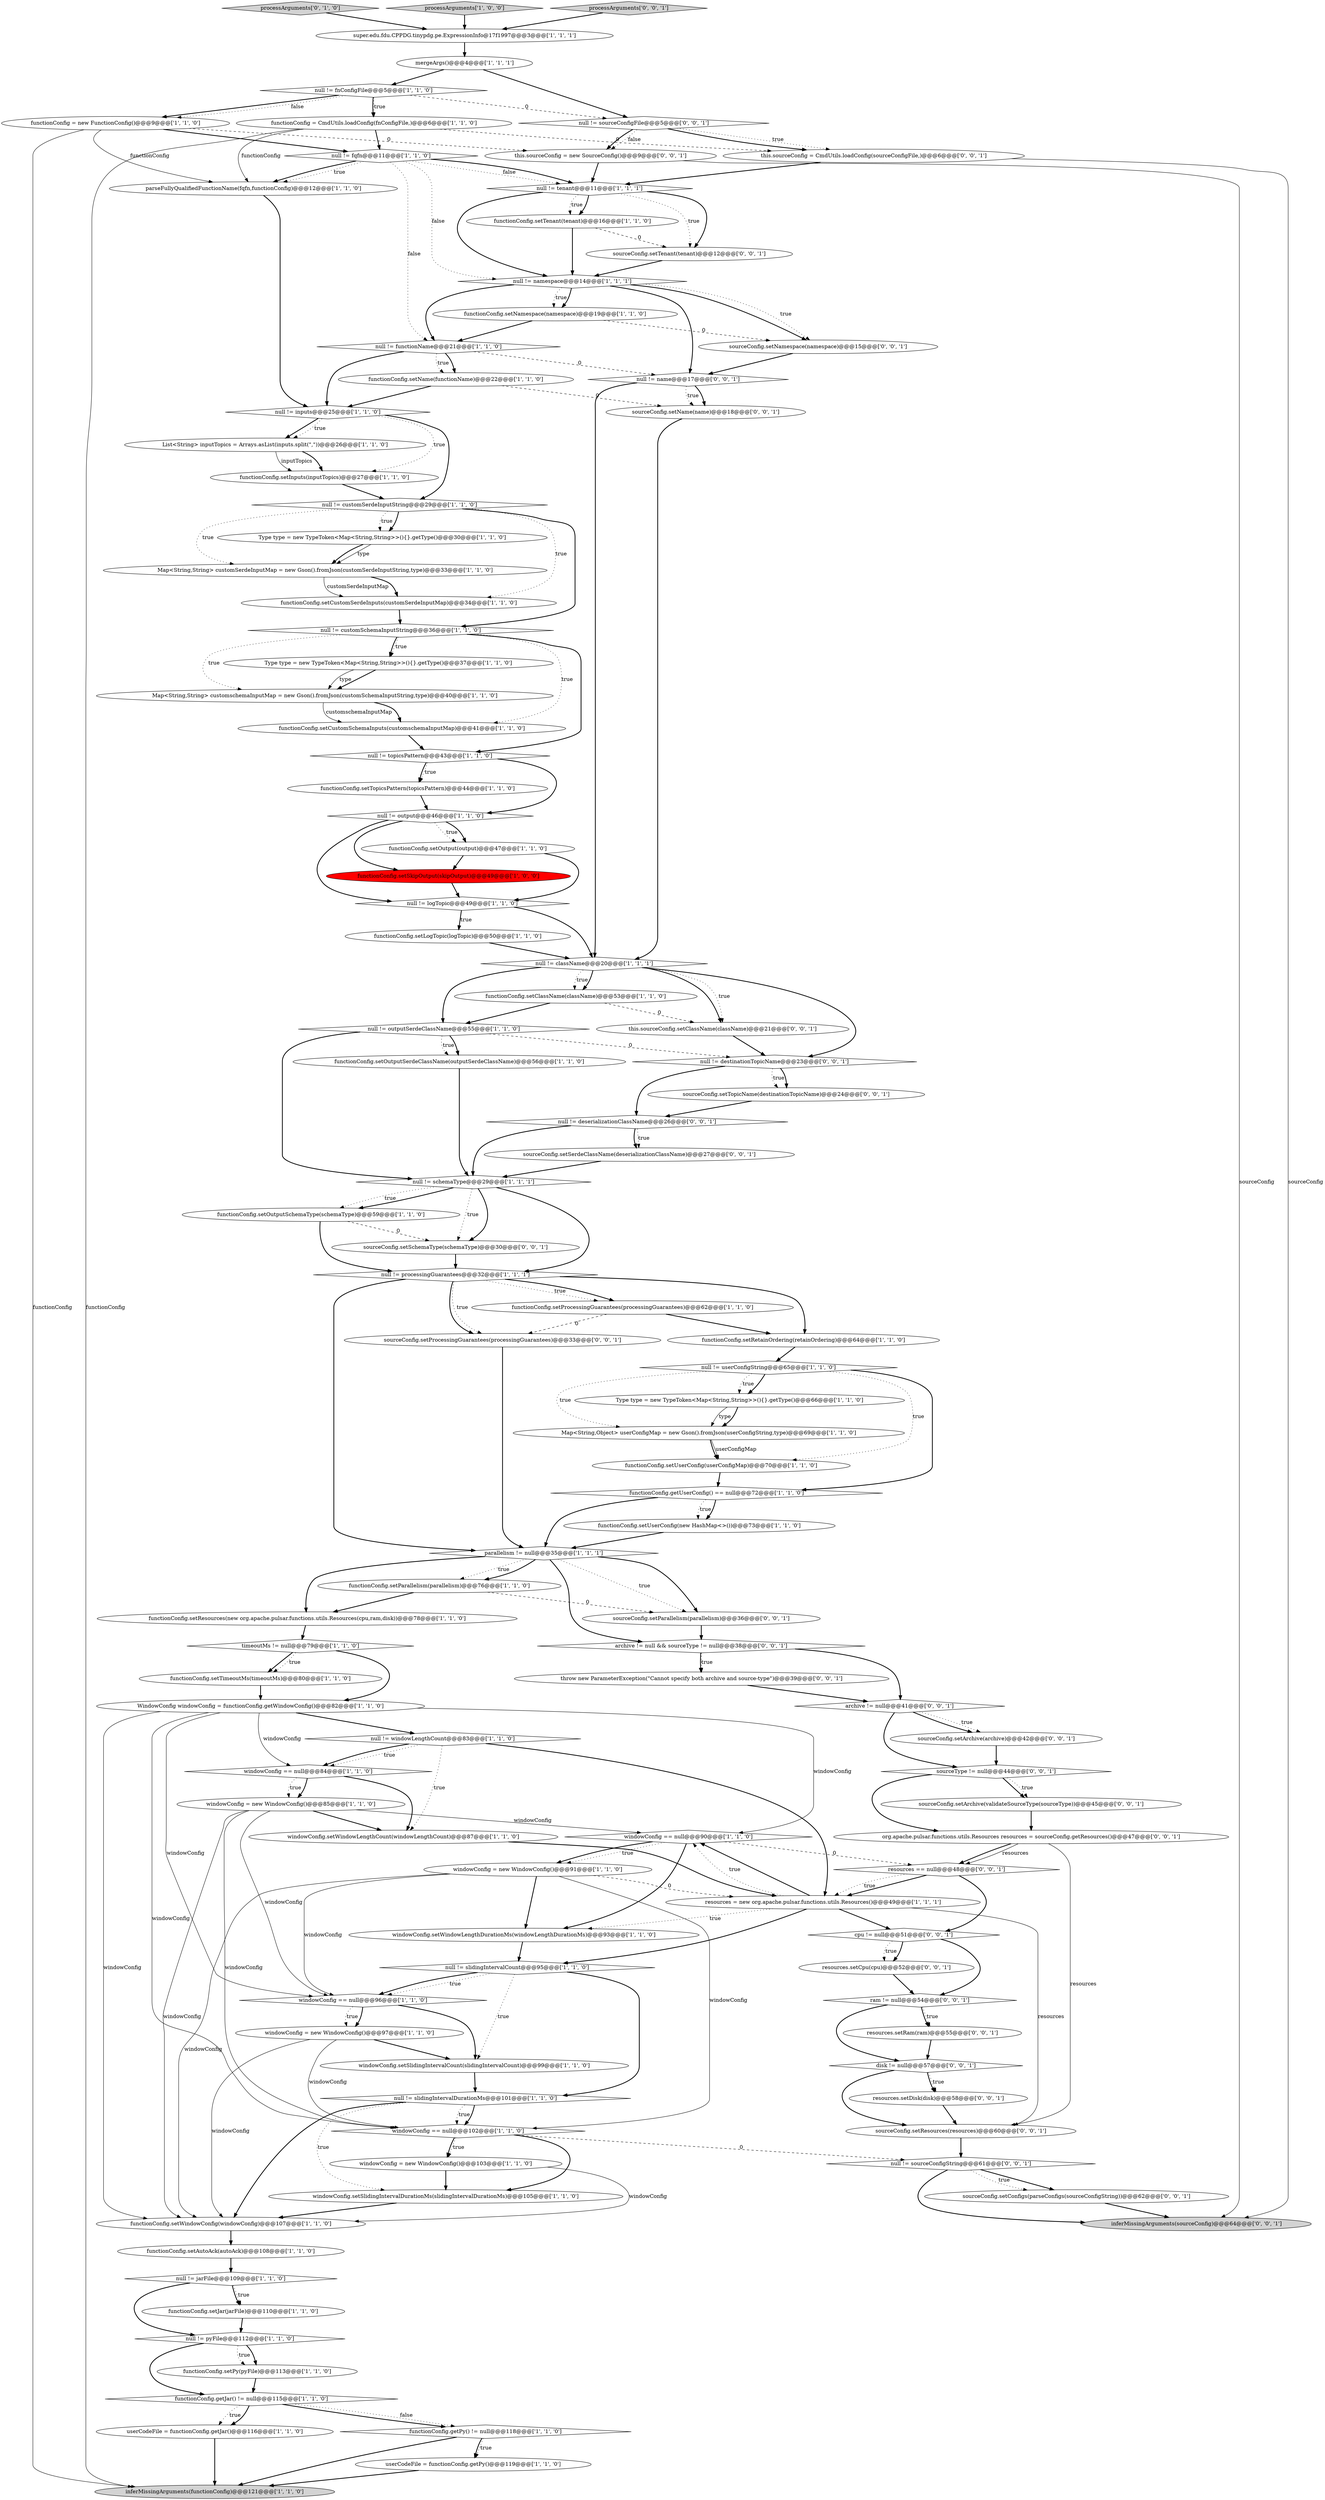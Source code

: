 digraph {
57 [style = filled, label = "windowConfig == null@@@90@@@['1', '1', '0']", fillcolor = white, shape = diamond image = "AAA0AAABBB1BBB"];
113 [style = filled, label = "sourceConfig.setSerdeClassName(deserializationClassName)@@@27@@@['0', '0', '1']", fillcolor = white, shape = ellipse image = "AAA0AAABBB3BBB"];
100 [style = filled, label = "sourceConfig.setNamespace(namespace)@@@15@@@['0', '0', '1']", fillcolor = white, shape = ellipse image = "AAA0AAABBB3BBB"];
49 [style = filled, label = "windowConfig = new WindowConfig()@@@91@@@['1', '1', '0']", fillcolor = white, shape = ellipse image = "AAA0AAABBB1BBB"];
86 [style = filled, label = "disk != null@@@57@@@['0', '0', '1']", fillcolor = white, shape = diamond image = "AAA0AAABBB3BBB"];
84 [style = filled, label = "null != deserializationClassName@@@26@@@['0', '0', '1']", fillcolor = white, shape = diamond image = "AAA0AAABBB3BBB"];
34 [style = filled, label = "Type type = new TypeToken<Map<String,String>>(){}.getType()@@@30@@@['1', '1', '0']", fillcolor = white, shape = ellipse image = "AAA0AAABBB1BBB"];
94 [style = filled, label = "archive != null@@@41@@@['0', '0', '1']", fillcolor = white, shape = diamond image = "AAA0AAABBB3BBB"];
90 [style = filled, label = "null != sourceConfigFile@@@5@@@['0', '0', '1']", fillcolor = white, shape = diamond image = "AAA0AAABBB3BBB"];
65 [style = filled, label = "functionConfig.setRetainOrdering(retainOrdering)@@@64@@@['1', '1', '0']", fillcolor = white, shape = ellipse image = "AAA0AAABBB1BBB"];
104 [style = filled, label = "sourceConfig.setArchive(validateSourceType(sourceType))@@@45@@@['0', '0', '1']", fillcolor = white, shape = ellipse image = "AAA0AAABBB3BBB"];
8 [style = filled, label = "windowConfig.setSlidingIntervalDurationMs(slidingIntervalDurationMs)@@@105@@@['1', '1', '0']", fillcolor = white, shape = ellipse image = "AAA0AAABBB1BBB"];
85 [style = filled, label = "sourceConfig.setArchive(archive)@@@42@@@['0', '0', '1']", fillcolor = white, shape = ellipse image = "AAA0AAABBB3BBB"];
105 [style = filled, label = "resources.setCpu(cpu)@@@52@@@['0', '0', '1']", fillcolor = white, shape = ellipse image = "AAA0AAABBB3BBB"];
21 [style = filled, label = "windowConfig == null@@@96@@@['1', '1', '0']", fillcolor = white, shape = diamond image = "AAA0AAABBB1BBB"];
60 [style = filled, label = "List<String> inputTopics = Arrays.asList(inputs.split(\",\"))@@@26@@@['1', '1', '0']", fillcolor = white, shape = ellipse image = "AAA0AAABBB1BBB"];
73 [style = filled, label = "functionConfig.setUserConfig(userConfigMap)@@@70@@@['1', '1', '0']", fillcolor = white, shape = ellipse image = "AAA0AAABBB1BBB"];
111 [style = filled, label = "sourceType != null@@@44@@@['0', '0', '1']", fillcolor = white, shape = diamond image = "AAA0AAABBB3BBB"];
63 [style = filled, label = "functionConfig.setParallelism(parallelism)@@@76@@@['1', '1', '0']", fillcolor = white, shape = ellipse image = "AAA0AAABBB1BBB"];
18 [style = filled, label = "functionConfig.setCustomSchemaInputs(customschemaInputMap)@@@41@@@['1', '1', '0']", fillcolor = white, shape = ellipse image = "AAA0AAABBB1BBB"];
7 [style = filled, label = "resources = new org.apache.pulsar.functions.utils.Resources()@@@49@@@['1', '1', '1']", fillcolor = white, shape = ellipse image = "AAA0AAABBB1BBB"];
55 [style = filled, label = "windowConfig.setWindowLengthDurationMs(windowLengthDurationMs)@@@93@@@['1', '1', '0']", fillcolor = white, shape = ellipse image = "AAA0AAABBB1BBB"];
91 [style = filled, label = "cpu != null@@@51@@@['0', '0', '1']", fillcolor = white, shape = diamond image = "AAA0AAABBB3BBB"];
88 [style = filled, label = "sourceConfig.setName(name)@@@18@@@['0', '0', '1']", fillcolor = white, shape = ellipse image = "AAA0AAABBB3BBB"];
3 [style = filled, label = "null != output@@@46@@@['1', '1', '0']", fillcolor = white, shape = diamond image = "AAA0AAABBB1BBB"];
82 [style = filled, label = "ram != null@@@54@@@['0', '0', '1']", fillcolor = white, shape = diamond image = "AAA0AAABBB3BBB"];
87 [style = filled, label = "sourceConfig.setSchemaType(schemaType)@@@30@@@['0', '0', '1']", fillcolor = white, shape = ellipse image = "AAA0AAABBB3BBB"];
1 [style = filled, label = "functionConfig.setClassName(className)@@@53@@@['1', '1', '0']", fillcolor = white, shape = ellipse image = "AAA0AAABBB1BBB"];
42 [style = filled, label = "functionConfig.setWindowConfig(windowConfig)@@@107@@@['1', '1', '0']", fillcolor = white, shape = ellipse image = "AAA0AAABBB1BBB"];
36 [style = filled, label = "functionConfig.setOutputSchemaType(schemaType)@@@59@@@['1', '1', '0']", fillcolor = white, shape = ellipse image = "AAA0AAABBB1BBB"];
31 [style = filled, label = "null != slidingIntervalDurationMs@@@101@@@['1', '1', '0']", fillcolor = white, shape = diamond image = "AAA0AAABBB1BBB"];
67 [style = filled, label = "null != windowLengthCount@@@83@@@['1', '1', '0']", fillcolor = white, shape = diamond image = "AAA0AAABBB1BBB"];
68 [style = filled, label = "windowConfig = new WindowConfig()@@@85@@@['1', '1', '0']", fillcolor = white, shape = ellipse image = "AAA0AAABBB1BBB"];
53 [style = filled, label = "functionConfig.setNamespace(namespace)@@@19@@@['1', '1', '0']", fillcolor = white, shape = ellipse image = "AAA0AAABBB1BBB"];
79 [style = filled, label = "userCodeFile = functionConfig.getPy()@@@119@@@['1', '1', '0']", fillcolor = white, shape = ellipse image = "AAA0AAABBB1BBB"];
28 [style = filled, label = "windowConfig = new WindowConfig()@@@103@@@['1', '1', '0']", fillcolor = white, shape = ellipse image = "AAA0AAABBB1BBB"];
72 [style = filled, label = "windowConfig.setWindowLengthCount(windowLengthCount)@@@87@@@['1', '1', '0']", fillcolor = white, shape = ellipse image = "AAA0AAABBB1BBB"];
38 [style = filled, label = "functionConfig.setSkipOutput(skipOutput)@@@49@@@['1', '0', '0']", fillcolor = red, shape = ellipse image = "AAA1AAABBB1BBB"];
76 [style = filled, label = "functionConfig.setTopicsPattern(topicsPattern)@@@44@@@['1', '1', '0']", fillcolor = white, shape = ellipse image = "AAA0AAABBB1BBB"];
23 [style = filled, label = "parseFullyQualifiedFunctionName(fqfn,functionConfig)@@@12@@@['1', '1', '0']", fillcolor = white, shape = ellipse image = "AAA0AAABBB1BBB"];
30 [style = filled, label = "null != outputSerdeClassName@@@55@@@['1', '1', '0']", fillcolor = white, shape = diamond image = "AAA0AAABBB1BBB"];
61 [style = filled, label = "null != fqfn@@@11@@@['1', '1', '0']", fillcolor = white, shape = diamond image = "AAA0AAABBB1BBB"];
101 [style = filled, label = "null != name@@@17@@@['0', '0', '1']", fillcolor = white, shape = diamond image = "AAA0AAABBB3BBB"];
13 [style = filled, label = "userCodeFile = functionConfig.getJar()@@@116@@@['1', '1', '0']", fillcolor = white, shape = ellipse image = "AAA0AAABBB1BBB"];
32 [style = filled, label = "functionConfig.getJar() != null@@@115@@@['1', '1', '0']", fillcolor = white, shape = diamond image = "AAA0AAABBB1BBB"];
41 [style = filled, label = "functionConfig.getUserConfig() == null@@@72@@@['1', '1', '0']", fillcolor = white, shape = diamond image = "AAA0AAABBB1BBB"];
20 [style = filled, label = "Type type = new TypeToken<Map<String,String>>(){}.getType()@@@66@@@['1', '1', '0']", fillcolor = white, shape = ellipse image = "AAA0AAABBB1BBB"];
48 [style = filled, label = "functionConfig.setTimeoutMs(timeoutMs)@@@80@@@['1', '1', '0']", fillcolor = white, shape = ellipse image = "AAA0AAABBB1BBB"];
19 [style = filled, label = "null != customSerdeInputString@@@29@@@['1', '1', '0']", fillcolor = white, shape = diamond image = "AAA0AAABBB1BBB"];
74 [style = filled, label = "timeoutMs != null@@@79@@@['1', '1', '0']", fillcolor = white, shape = diamond image = "AAA0AAABBB1BBB"];
112 [style = filled, label = "this.sourceConfig = new SourceConfig()@@@9@@@['0', '0', '1']", fillcolor = white, shape = ellipse image = "AAA0AAABBB3BBB"];
99 [style = filled, label = "resources == null@@@48@@@['0', '0', '1']", fillcolor = white, shape = diamond image = "AAA0AAABBB3BBB"];
37 [style = filled, label = "functionConfig.setProcessingGuarantees(processingGuarantees)@@@62@@@['1', '1', '0']", fillcolor = white, shape = ellipse image = "AAA0AAABBB1BBB"];
45 [style = filled, label = "parallelism != null@@@35@@@['1', '1', '1']", fillcolor = white, shape = diamond image = "AAA0AAABBB1BBB"];
102 [style = filled, label = "sourceConfig.setConfigs(parseConfigs(sourceConfigString))@@@62@@@['0', '0', '1']", fillcolor = white, shape = ellipse image = "AAA0AAABBB3BBB"];
22 [style = filled, label = "windowConfig == null@@@102@@@['1', '1', '0']", fillcolor = white, shape = diamond image = "AAA0AAABBB1BBB"];
54 [style = filled, label = "null != functionName@@@21@@@['1', '1', '0']", fillcolor = white, shape = diamond image = "AAA0AAABBB1BBB"];
83 [style = filled, label = "org.apache.pulsar.functions.utils.Resources resources = sourceConfig.getResources()@@@47@@@['0', '0', '1']", fillcolor = white, shape = ellipse image = "AAA0AAABBB3BBB"];
27 [style = filled, label = "null != className@@@20@@@['1', '1', '1']", fillcolor = white, shape = diamond image = "AAA0AAABBB1BBB"];
43 [style = filled, label = "null != userConfigString@@@65@@@['1', '1', '0']", fillcolor = white, shape = diamond image = "AAA0AAABBB1BBB"];
59 [style = filled, label = "null != customSchemaInputString@@@36@@@['1', '1', '0']", fillcolor = white, shape = diamond image = "AAA0AAABBB1BBB"];
46 [style = filled, label = "windowConfig = new WindowConfig()@@@97@@@['1', '1', '0']", fillcolor = white, shape = ellipse image = "AAA0AAABBB1BBB"];
109 [style = filled, label = "sourceConfig.setTopicName(destinationTopicName)@@@24@@@['0', '0', '1']", fillcolor = white, shape = ellipse image = "AAA0AAABBB3BBB"];
16 [style = filled, label = "null != fnConfigFile@@@5@@@['1', '1', '0']", fillcolor = white, shape = diamond image = "AAA0AAABBB1BBB"];
70 [style = filled, label = "functionConfig.setJar(jarFile)@@@110@@@['1', '1', '0']", fillcolor = white, shape = ellipse image = "AAA0AAABBB1BBB"];
62 [style = filled, label = "mergeArgs()@@@4@@@['1', '1', '1']", fillcolor = white, shape = ellipse image = "AAA0AAABBB1BBB"];
95 [style = filled, label = "this.sourceConfig = CmdUtils.loadConfig(sourceConfigFile,)@@@6@@@['0', '0', '1']", fillcolor = white, shape = ellipse image = "AAA0AAABBB3BBB"];
75 [style = filled, label = "functionConfig.setOutput(output)@@@47@@@['1', '1', '0']", fillcolor = white, shape = ellipse image = "AAA0AAABBB1BBB"];
108 [style = filled, label = "resources.setRam(ram)@@@55@@@['0', '0', '1']", fillcolor = white, shape = ellipse image = "AAA0AAABBB3BBB"];
35 [style = filled, label = "functionConfig.setLogTopic(logTopic)@@@50@@@['1', '1', '0']", fillcolor = white, shape = ellipse image = "AAA0AAABBB1BBB"];
51 [style = filled, label = "null != logTopic@@@49@@@['1', '1', '0']", fillcolor = white, shape = diamond image = "AAA0AAABBB1BBB"];
15 [style = filled, label = "null != jarFile@@@109@@@['1', '1', '0']", fillcolor = white, shape = diamond image = "AAA0AAABBB1BBB"];
56 [style = filled, label = "inferMissingArguments(functionConfig)@@@121@@@['1', '1', '0']", fillcolor = lightgray, shape = ellipse image = "AAA0AAABBB1BBB"];
11 [style = filled, label = "functionConfig = CmdUtils.loadConfig(fnConfigFile,)@@@6@@@['1', '1', '0']", fillcolor = white, shape = ellipse image = "AAA0AAABBB1BBB"];
40 [style = filled, label = "null != topicsPattern@@@43@@@['1', '1', '0']", fillcolor = white, shape = diamond image = "AAA0AAABBB1BBB"];
10 [style = filled, label = "functionConfig.setCustomSerdeInputs(customSerdeInputMap)@@@34@@@['1', '1', '0']", fillcolor = white, shape = ellipse image = "AAA0AAABBB1BBB"];
50 [style = filled, label = "functionConfig.getPy() != null@@@118@@@['1', '1', '0']", fillcolor = white, shape = diamond image = "AAA0AAABBB1BBB"];
110 [style = filled, label = "sourceConfig.setParallelism(parallelism)@@@36@@@['0', '0', '1']", fillcolor = white, shape = ellipse image = "AAA0AAABBB3BBB"];
103 [style = filled, label = "null != destinationTopicName@@@23@@@['0', '0', '1']", fillcolor = white, shape = diamond image = "AAA0AAABBB3BBB"];
93 [style = filled, label = "archive != null && sourceType != null@@@38@@@['0', '0', '1']", fillcolor = white, shape = diamond image = "AAA0AAABBB3BBB"];
39 [style = filled, label = "Type type = new TypeToken<Map<String,String>>(){}.getType()@@@37@@@['1', '1', '0']", fillcolor = white, shape = ellipse image = "AAA0AAABBB1BBB"];
12 [style = filled, label = "null != tenant@@@11@@@['1', '1', '1']", fillcolor = white, shape = diamond image = "AAA0AAABBB1BBB"];
24 [style = filled, label = "Map<String,Object> userConfigMap = new Gson().fromJson(userConfigString,type)@@@69@@@['1', '1', '0']", fillcolor = white, shape = ellipse image = "AAA0AAABBB1BBB"];
47 [style = filled, label = "functionConfig.setInputs(inputTopics)@@@27@@@['1', '1', '0']", fillcolor = white, shape = ellipse image = "AAA0AAABBB1BBB"];
66 [style = filled, label = "Map<String,String> customSerdeInputMap = new Gson().fromJson(customSerdeInputString,type)@@@33@@@['1', '1', '0']", fillcolor = white, shape = ellipse image = "AAA0AAABBB1BBB"];
58 [style = filled, label = "functionConfig.setUserConfig(new HashMap<>())@@@73@@@['1', '1', '0']", fillcolor = white, shape = ellipse image = "AAA0AAABBB1BBB"];
106 [style = filled, label = "sourceConfig.setTenant(tenant)@@@12@@@['0', '0', '1']", fillcolor = white, shape = ellipse image = "AAA0AAABBB3BBB"];
71 [style = filled, label = "functionConfig.setPy(pyFile)@@@113@@@['1', '1', '0']", fillcolor = white, shape = ellipse image = "AAA0AAABBB1BBB"];
33 [style = filled, label = "functionConfig = new FunctionConfig()@@@9@@@['1', '1', '0']", fillcolor = white, shape = ellipse image = "AAA0AAABBB1BBB"];
29 [style = filled, label = "windowConfig.setSlidingIntervalCount(slidingIntervalCount)@@@99@@@['1', '1', '0']", fillcolor = white, shape = ellipse image = "AAA0AAABBB1BBB"];
2 [style = filled, label = "null != processingGuarantees@@@32@@@['1', '1', '1']", fillcolor = white, shape = diamond image = "AAA0AAABBB1BBB"];
6 [style = filled, label = "null != schemaType@@@29@@@['1', '1', '1']", fillcolor = white, shape = diamond image = "AAA0AAABBB1BBB"];
0 [style = filled, label = "super.edu.fdu.CPPDG.tinypdg.pe.ExpressionInfo@17f1997@@@3@@@['1', '1', '1']", fillcolor = white, shape = ellipse image = "AAA0AAABBB1BBB"];
9 [style = filled, label = "functionConfig.setTenant(tenant)@@@16@@@['1', '1', '0']", fillcolor = white, shape = ellipse image = "AAA0AAABBB1BBB"];
64 [style = filled, label = "null != inputs@@@25@@@['1', '1', '0']", fillcolor = white, shape = diamond image = "AAA0AAABBB1BBB"];
77 [style = filled, label = "null != slidingIntervalCount@@@95@@@['1', '1', '0']", fillcolor = white, shape = diamond image = "AAA0AAABBB1BBB"];
80 [style = filled, label = "processArguments['0', '1', '0']", fillcolor = lightgray, shape = diamond image = "AAA0AAABBB2BBB"];
17 [style = filled, label = "functionConfig.setName(functionName)@@@22@@@['1', '1', '0']", fillcolor = white, shape = ellipse image = "AAA0AAABBB1BBB"];
14 [style = filled, label = "functionConfig.setResources(new org.apache.pulsar.functions.utils.Resources(cpu,ram,disk))@@@78@@@['1', '1', '0']", fillcolor = white, shape = ellipse image = "AAA0AAABBB1BBB"];
97 [style = filled, label = "null != sourceConfigString@@@61@@@['0', '0', '1']", fillcolor = white, shape = diamond image = "AAA0AAABBB3BBB"];
92 [style = filled, label = "resources.setDisk(disk)@@@58@@@['0', '0', '1']", fillcolor = white, shape = ellipse image = "AAA0AAABBB3BBB"];
107 [style = filled, label = "inferMissingArguments(sourceConfig)@@@64@@@['0', '0', '1']", fillcolor = lightgray, shape = ellipse image = "AAA0AAABBB3BBB"];
52 [style = filled, label = "null != namespace@@@14@@@['1', '1', '1']", fillcolor = white, shape = diamond image = "AAA0AAABBB1BBB"];
4 [style = filled, label = "functionConfig.setOutputSerdeClassName(outputSerdeClassName)@@@56@@@['1', '1', '0']", fillcolor = white, shape = ellipse image = "AAA0AAABBB1BBB"];
5 [style = filled, label = "functionConfig.setAutoAck(autoAck)@@@108@@@['1', '1', '0']", fillcolor = white, shape = ellipse image = "AAA0AAABBB1BBB"];
44 [style = filled, label = "processArguments['1', '0', '0']", fillcolor = lightgray, shape = diamond image = "AAA0AAABBB1BBB"];
89 [style = filled, label = "processArguments['0', '0', '1']", fillcolor = lightgray, shape = diamond image = "AAA0AAABBB3BBB"];
78 [style = filled, label = "null != pyFile@@@112@@@['1', '1', '0']", fillcolor = white, shape = diamond image = "AAA0AAABBB1BBB"];
69 [style = filled, label = "Map<String,String> customschemaInputMap = new Gson().fromJson(customSchemaInputString,type)@@@40@@@['1', '1', '0']", fillcolor = white, shape = ellipse image = "AAA0AAABBB1BBB"];
96 [style = filled, label = "sourceConfig.setProcessingGuarantees(processingGuarantees)@@@33@@@['0', '0', '1']", fillcolor = white, shape = ellipse image = "AAA0AAABBB3BBB"];
114 [style = filled, label = "throw new ParameterException(\"Cannot specify both archive and source-type\")@@@39@@@['0', '0', '1']", fillcolor = white, shape = ellipse image = "AAA0AAABBB3BBB"];
26 [style = filled, label = "windowConfig == null@@@84@@@['1', '1', '0']", fillcolor = white, shape = diamond image = "AAA0AAABBB1BBB"];
81 [style = filled, label = "this.sourceConfig.setClassName(className)@@@21@@@['0', '0', '1']", fillcolor = white, shape = ellipse image = "AAA0AAABBB3BBB"];
25 [style = filled, label = "WindowConfig windowConfig = functionConfig.getWindowConfig()@@@82@@@['1', '1', '0']", fillcolor = white, shape = ellipse image = "AAA0AAABBB1BBB"];
98 [style = filled, label = "sourceConfig.setResources(resources)@@@60@@@['0', '0', '1']", fillcolor = white, shape = ellipse image = "AAA0AAABBB3BBB"];
19->10 [style = dotted, label="true"];
22->97 [style = dashed, label="0"];
80->0 [style = bold, label=""];
34->66 [style = solid, label="type"];
27->81 [style = bold, label=""];
27->1 [style = dotted, label="true"];
33->56 [style = solid, label="functionConfig"];
39->69 [style = bold, label=""];
81->103 [style = bold, label=""];
45->63 [style = dotted, label="true"];
36->87 [style = dashed, label="0"];
61->52 [style = dotted, label="false"];
38->51 [style = bold, label=""];
3->75 [style = dotted, label="true"];
16->90 [style = dashed, label="0"];
61->54 [style = dotted, label="false"];
94->111 [style = bold, label=""];
24->73 [style = bold, label=""];
5->15 [style = bold, label=""];
75->38 [style = bold, label=""];
50->56 [style = bold, label=""];
2->37 [style = dotted, label="true"];
61->12 [style = bold, label=""];
90->112 [style = bold, label=""];
53->54 [style = bold, label=""];
3->38 [style = bold, label=""];
1->30 [style = bold, label=""];
12->9 [style = bold, label=""];
30->6 [style = bold, label=""];
49->55 [style = bold, label=""];
22->8 [style = bold, label=""];
67->72 [style = dotted, label="true"];
86->92 [style = dotted, label="true"];
91->105 [style = bold, label=""];
21->46 [style = bold, label=""];
60->47 [style = bold, label=""];
60->47 [style = solid, label="inputTopics"];
41->58 [style = dotted, label="true"];
93->94 [style = bold, label=""];
36->2 [style = bold, label=""];
99->91 [style = bold, label=""];
11->23 [style = solid, label="functionConfig"];
49->21 [style = solid, label="windowConfig"];
53->100 [style = dashed, label="0"];
59->39 [style = dotted, label="true"];
90->95 [style = dotted, label="true"];
95->107 [style = solid, label="sourceConfig"];
78->71 [style = bold, label=""];
66->10 [style = bold, label=""];
59->18 [style = dotted, label="true"];
41->45 [style = bold, label=""];
112->107 [style = solid, label="sourceConfig"];
101->27 [style = bold, label=""];
93->114 [style = bold, label=""];
32->13 [style = dotted, label="true"];
69->18 [style = bold, label=""];
9->52 [style = bold, label=""];
41->58 [style = bold, label=""];
2->96 [style = dotted, label="true"];
64->60 [style = bold, label=""];
82->108 [style = bold, label=""];
26->68 [style = bold, label=""];
52->100 [style = bold, label=""];
77->21 [style = bold, label=""];
84->113 [style = bold, label=""];
64->60 [style = dotted, label="true"];
83->98 [style = solid, label="resources"];
78->71 [style = dotted, label="true"];
92->98 [style = bold, label=""];
37->96 [style = dashed, label="0"];
103->84 [style = bold, label=""];
31->22 [style = dotted, label="true"];
19->34 [style = bold, label=""];
79->56 [style = bold, label=""];
68->42 [style = solid, label="windowConfig"];
67->26 [style = dotted, label="true"];
45->63 [style = bold, label=""];
68->72 [style = bold, label=""];
20->24 [style = solid, label="type"];
110->93 [style = bold, label=""];
57->55 [style = bold, label=""];
10->59 [style = bold, label=""];
27->30 [style = bold, label=""];
98->97 [style = bold, label=""];
97->102 [style = bold, label=""];
25->21 [style = solid, label="windowConfig"];
54->17 [style = bold, label=""];
7->57 [style = bold, label=""];
40->76 [style = bold, label=""];
76->3 [style = bold, label=""];
49->22 [style = solid, label="windowConfig"];
59->39 [style = bold, label=""];
52->100 [style = dotted, label="true"];
67->26 [style = bold, label=""];
49->7 [style = dashed, label="0"];
3->51 [style = bold, label=""];
51->35 [style = bold, label=""];
77->31 [style = bold, label=""];
40->76 [style = dotted, label="true"];
6->2 [style = bold, label=""];
15->78 [style = bold, label=""];
94->85 [style = bold, label=""];
0->62 [style = bold, label=""];
7->91 [style = bold, label=""];
17->88 [style = dashed, label="0"];
45->14 [style = bold, label=""];
97->102 [style = dotted, label="true"];
21->29 [style = bold, label=""];
26->68 [style = dotted, label="true"];
54->101 [style = dashed, label="0"];
114->94 [style = bold, label=""];
106->52 [style = bold, label=""];
101->88 [style = bold, label=""];
16->33 [style = bold, label=""];
40->3 [style = bold, label=""];
87->2 [style = bold, label=""];
71->32 [style = bold, label=""];
16->33 [style = dotted, label="false"];
51->27 [style = bold, label=""];
23->64 [style = bold, label=""];
105->82 [style = bold, label=""];
57->49 [style = dotted, label="true"];
3->75 [style = bold, label=""];
15->70 [style = dotted, label="true"];
11->61 [style = bold, label=""];
113->6 [style = bold, label=""];
17->64 [style = bold, label=""];
16->11 [style = dotted, label="true"];
46->22 [style = solid, label="windowConfig"];
70->78 [style = bold, label=""];
2->96 [style = bold, label=""];
68->22 [style = solid, label="windowConfig"];
52->54 [style = bold, label=""];
63->14 [style = bold, label=""];
62->90 [style = bold, label=""];
32->50 [style = bold, label=""];
50->79 [style = dotted, label="true"];
54->64 [style = bold, label=""];
82->86 [style = bold, label=""];
27->103 [style = bold, label=""];
12->106 [style = bold, label=""];
67->7 [style = bold, label=""];
102->107 [style = bold, label=""];
19->34 [style = dotted, label="true"];
33->23 [style = solid, label="functionConfig"];
25->22 [style = solid, label="windowConfig"];
89->0 [style = bold, label=""];
46->42 [style = solid, label="windowConfig"];
64->19 [style = bold, label=""];
21->46 [style = dotted, label="true"];
43->24 [style = dotted, label="true"];
88->27 [style = bold, label=""];
66->10 [style = solid, label="customSerdeInputMap"];
18->40 [style = bold, label=""];
12->106 [style = dotted, label="true"];
109->84 [style = bold, label=""];
43->20 [style = bold, label=""];
45->110 [style = bold, label=""];
112->12 [style = bold, label=""];
15->70 [style = bold, label=""];
99->7 [style = bold, label=""];
30->4 [style = dotted, label="true"];
22->28 [style = bold, label=""];
45->110 [style = dotted, label="true"];
55->77 [style = bold, label=""];
74->48 [style = bold, label=""];
73->41 [style = bold, label=""];
19->59 [style = bold, label=""];
52->53 [style = dotted, label="true"];
37->65 [style = bold, label=""];
7->77 [style = bold, label=""];
46->29 [style = bold, label=""];
74->25 [style = bold, label=""];
31->8 [style = dotted, label="true"];
62->16 [style = bold, label=""];
26->72 [style = bold, label=""];
31->42 [style = bold, label=""];
49->42 [style = solid, label="windowConfig"];
7->57 [style = dotted, label="true"];
19->66 [style = dotted, label="true"];
85->111 [style = bold, label=""];
111->104 [style = bold, label=""];
24->73 [style = solid, label="userConfigMap"];
61->23 [style = bold, label=""];
28->8 [style = bold, label=""];
108->86 [style = bold, label=""];
90->112 [style = dotted, label="false"];
91->105 [style = dotted, label="true"];
111->83 [style = bold, label=""];
2->45 [style = bold, label=""];
52->101 [style = bold, label=""];
11->95 [style = dashed, label="0"];
43->41 [style = bold, label=""];
86->98 [style = bold, label=""];
61->23 [style = dotted, label="true"];
6->87 [style = bold, label=""];
100->101 [style = bold, label=""];
28->42 [style = solid, label="windowConfig"];
64->47 [style = dotted, label="true"];
32->50 [style = dotted, label="false"];
25->26 [style = solid, label="windowConfig"];
6->87 [style = dotted, label="true"];
101->88 [style = dotted, label="true"];
63->110 [style = dashed, label="0"];
77->21 [style = dotted, label="true"];
84->113 [style = dotted, label="true"];
1->81 [style = dashed, label="0"];
33->61 [style = bold, label=""];
34->66 [style = bold, label=""];
35->27 [style = bold, label=""];
27->1 [style = bold, label=""];
7->98 [style = solid, label="resources"];
16->11 [style = bold, label=""];
31->22 [style = bold, label=""];
52->53 [style = bold, label=""];
83->99 [style = bold, label=""];
6->36 [style = dotted, label="true"];
4->6 [style = bold, label=""];
25->57 [style = solid, label="windowConfig"];
65->43 [style = bold, label=""];
90->95 [style = bold, label=""];
99->7 [style = dotted, label="true"];
29->31 [style = bold, label=""];
59->40 [style = bold, label=""];
27->81 [style = dotted, label="true"];
77->29 [style = dotted, label="true"];
7->55 [style = dotted, label="true"];
22->28 [style = dotted, label="true"];
103->109 [style = dotted, label="true"];
11->56 [style = solid, label="functionConfig"];
59->69 [style = dotted, label="true"];
30->103 [style = dashed, label="0"];
93->114 [style = dotted, label="true"];
72->7 [style = bold, label=""];
75->51 [style = bold, label=""];
43->73 [style = dotted, label="true"];
25->42 [style = solid, label="windowConfig"];
6->36 [style = bold, label=""];
57->99 [style = dashed, label="0"];
83->99 [style = solid, label="resources"];
97->107 [style = bold, label=""];
86->92 [style = bold, label=""];
111->104 [style = dotted, label="true"];
14->74 [style = bold, label=""];
78->32 [style = bold, label=""];
13->56 [style = bold, label=""];
8->42 [style = bold, label=""];
68->21 [style = solid, label="windowConfig"];
74->48 [style = dotted, label="true"];
54->17 [style = dotted, label="true"];
30->4 [style = bold, label=""];
50->79 [style = bold, label=""];
103->109 [style = bold, label=""];
51->35 [style = dotted, label="true"];
69->18 [style = solid, label="customschemaInputMap"];
84->6 [style = bold, label=""];
68->57 [style = solid, label="windowConfig"];
47->19 [style = bold, label=""];
58->45 [style = bold, label=""];
43->20 [style = dotted, label="true"];
48->25 [style = bold, label=""];
33->112 [style = dashed, label="0"];
91->82 [style = bold, label=""];
57->49 [style = bold, label=""];
12->52 [style = bold, label=""];
94->85 [style = dotted, label="true"];
2->65 [style = bold, label=""];
42->5 [style = bold, label=""];
95->12 [style = bold, label=""];
82->108 [style = dotted, label="true"];
2->37 [style = bold, label=""];
25->67 [style = bold, label=""];
20->24 [style = bold, label=""];
32->13 [style = bold, label=""];
45->93 [style = bold, label=""];
12->9 [style = dotted, label="true"];
96->45 [style = bold, label=""];
9->106 [style = dashed, label="0"];
39->69 [style = solid, label="type"];
61->12 [style = dotted, label="false"];
44->0 [style = bold, label=""];
104->83 [style = bold, label=""];
}
